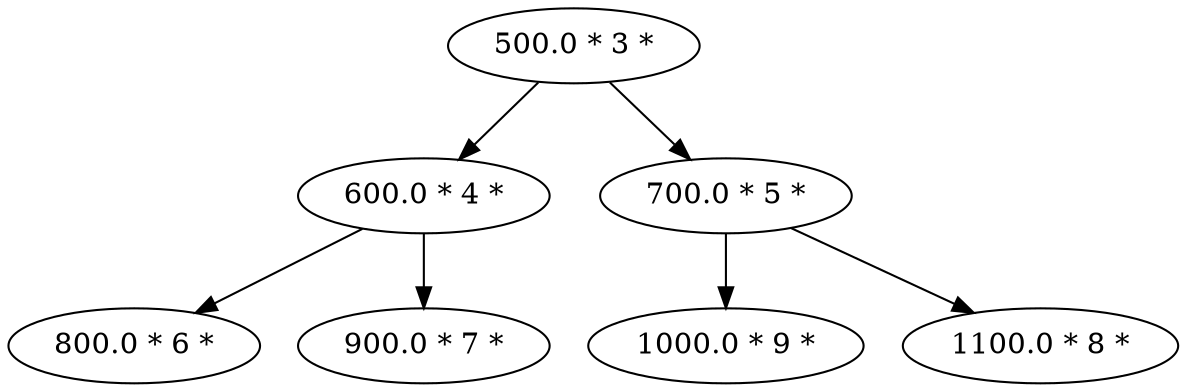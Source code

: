 digraph {
3 [label="500.0 * 3 *"];
4 [label="600.0 * 4 *"];
5 [label="700.0 * 5 *"];
6 [label="800.0 * 6 *"];
7 [label="900.0 * 7 *"];
9 [label="1000.0 * 9 *"];
8 [label="1100.0 * 8 *"];
3 -> 4;
3 -> 5;
4 -> 6;
4 -> 7;
5 -> 8;
5 -> 9;
}
